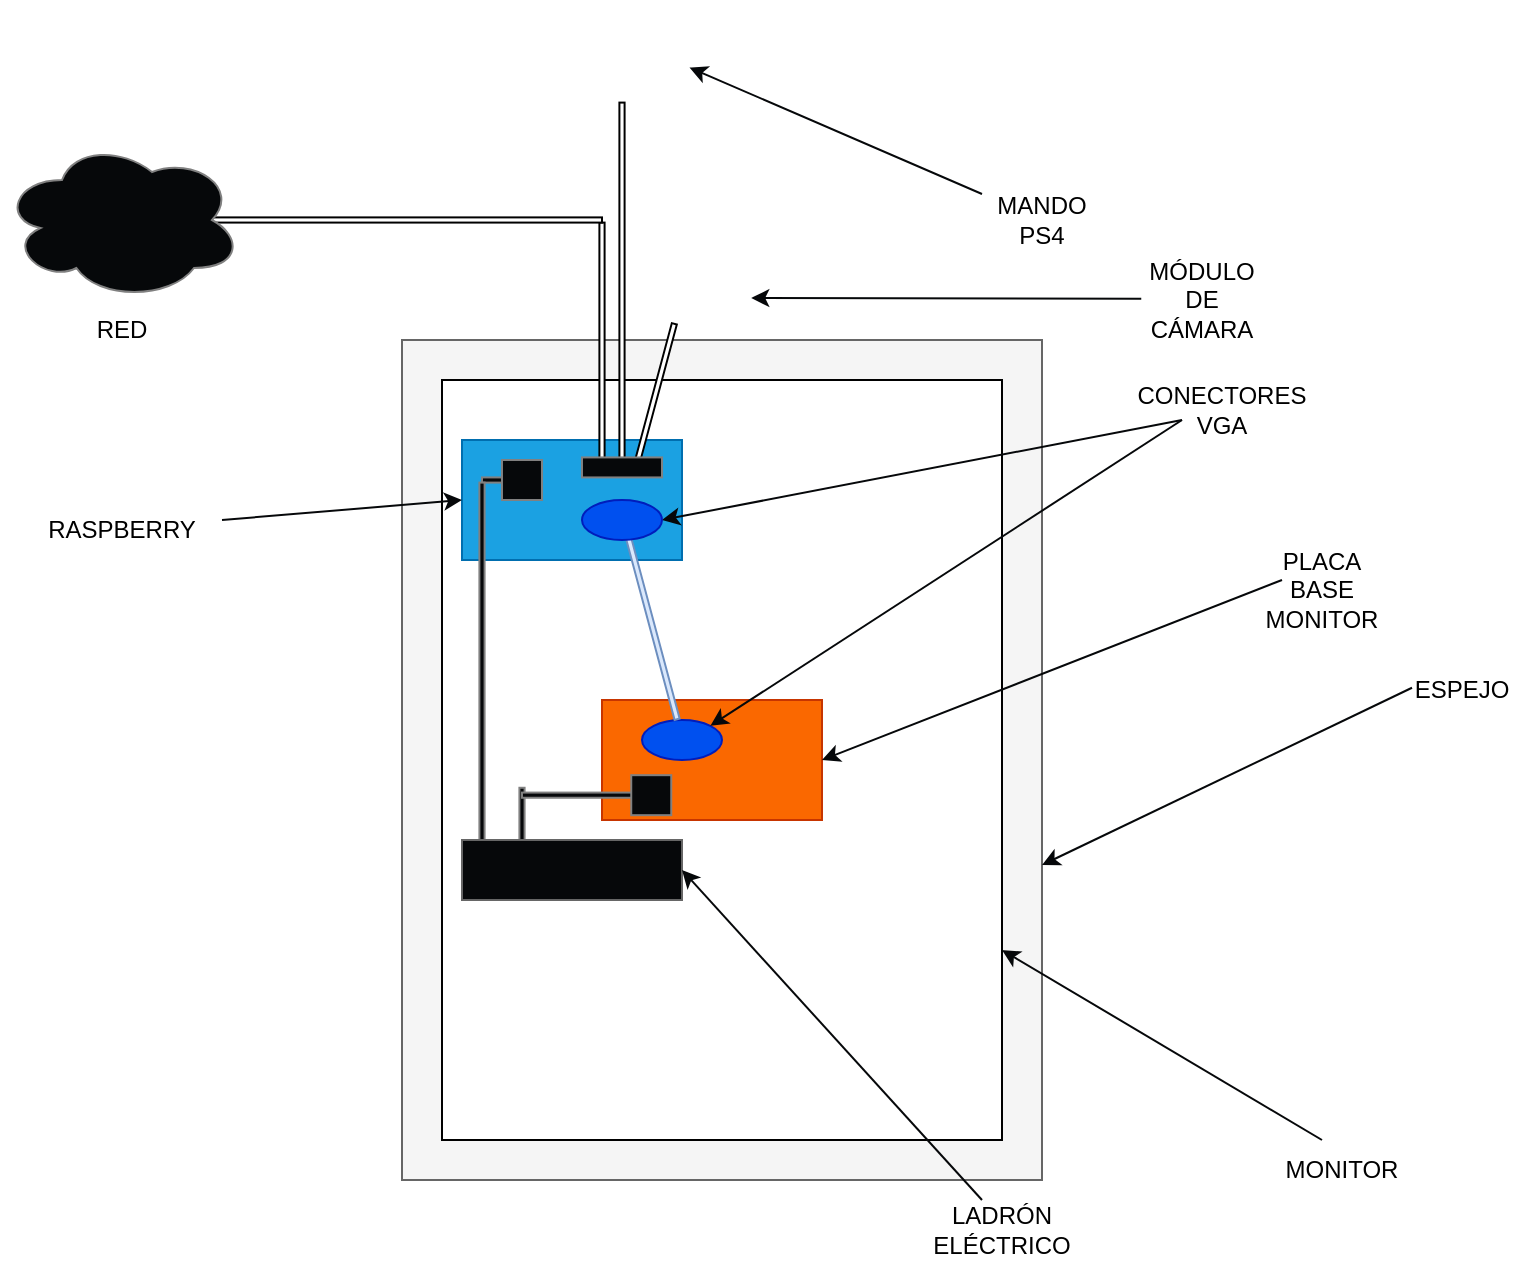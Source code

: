 <mxfile version="20.8.20" type="device"><diagram name="Página-1" id="2lTu_Dps1MKLsDB14gKv"><mxGraphModel dx="2261" dy="1908" grid="1" gridSize="10" guides="1" tooltips="1" connect="1" arrows="1" fold="1" page="1" pageScale="1" pageWidth="827" pageHeight="1169" math="0" shadow="0"><root><mxCell id="0"/><mxCell id="1" parent="0"/><mxCell id="8iAAmgfpPqX2ZYLZ8h7B-1" value="" style="rounded=0;whiteSpace=wrap;html=1;fillColor=#f5f5f5;fontColor=#333333;strokeColor=#666666;" vertex="1" parent="1"><mxGeometry x="20" y="30" width="320" height="420" as="geometry"/></mxCell><mxCell id="8iAAmgfpPqX2ZYLZ8h7B-2" value="" style="rounded=0;whiteSpace=wrap;html=1;" vertex="1" parent="1"><mxGeometry x="40" y="50" width="280" height="380" as="geometry"/></mxCell><mxCell id="8iAAmgfpPqX2ZYLZ8h7B-3" value="" style="rounded=0;whiteSpace=wrap;html=1;fillColor=#1ba1e2;strokeColor=#006EAF;fontColor=#ffffff;" vertex="1" parent="1"><mxGeometry x="50" y="80" width="110" height="60" as="geometry"/></mxCell><mxCell id="8iAAmgfpPqX2ZYLZ8h7B-4" value="" style="rounded=0;whiteSpace=wrap;html=1;fillColor=#fa6800;strokeColor=#C73500;fontColor=#000000;" vertex="1" parent="1"><mxGeometry x="120" y="210" width="110" height="60" as="geometry"/></mxCell><mxCell id="8iAAmgfpPqX2ZYLZ8h7B-6" value="" style="ellipse;whiteSpace=wrap;html=1;fillColor=#0050ef;fontColor=#ffffff;strokeColor=#001DBC;" vertex="1" parent="1"><mxGeometry x="140" y="220" width="40" height="20" as="geometry"/></mxCell><mxCell id="8iAAmgfpPqX2ZYLZ8h7B-11" value="" style="rounded=0;whiteSpace=wrap;html=1;rotation=-180;fillStyle=solid;fillColor=#06080A;strokeColor=#808080;" vertex="1" parent="1"><mxGeometry x="60" y="98.71" width="20" height="2.59" as="geometry"/></mxCell><mxCell id="8iAAmgfpPqX2ZYLZ8h7B-12" value="" style="rounded=0;whiteSpace=wrap;html=1;rotation=90;fillStyle=solid;fillColor=#06080A;strokeColor=#808080;" vertex="1" parent="1"><mxGeometry x="-30" y="190" width="180" height="2.59" as="geometry"/></mxCell><mxCell id="8iAAmgfpPqX2ZYLZ8h7B-14" value="" style="rounded=0;whiteSpace=wrap;html=1;rotation=90;fillStyle=solid;fillColor=#06080A;strokeColor=#808080;" vertex="1" parent="1"><mxGeometry x="65" y="267.59" width="30" height="2.59" as="geometry"/></mxCell><mxCell id="8iAAmgfpPqX2ZYLZ8h7B-13" value="" style="rounded=0;whiteSpace=wrap;html=1;fillStyle=solid;fillColor=#06080A;strokeColor=#666666;" vertex="1" parent="1"><mxGeometry x="50" y="280" width="110" height="30" as="geometry"/></mxCell><mxCell id="8iAAmgfpPqX2ZYLZ8h7B-10" value="" style="rounded=0;whiteSpace=wrap;html=1;fillStyle=solid;fillColor=#06080A;strokeColor=#808080;" vertex="1" parent="1"><mxGeometry x="70" y="90" width="20" height="20" as="geometry"/></mxCell><mxCell id="8iAAmgfpPqX2ZYLZ8h7B-16" value="" style="rounded=0;whiteSpace=wrap;html=1;rotation=-180;fillStyle=solid;fillColor=#06080A;strokeColor=#808080;" vertex="1" parent="1"><mxGeometry x="80" y="256.29" width="60" height="2.59" as="geometry"/></mxCell><mxCell id="8iAAmgfpPqX2ZYLZ8h7B-15" value="" style="rounded=0;whiteSpace=wrap;html=1;fillStyle=solid;fillColor=#06080A;strokeColor=#808080;" vertex="1" parent="1"><mxGeometry x="134.62" y="247.59" width="20" height="20" as="geometry"/></mxCell><mxCell id="8iAAmgfpPqX2ZYLZ8h7B-17" value="" style="endArrow=classic;html=1;rounded=0;strokeColor=#06080A;entryX=1;entryY=0.5;entryDx=0;entryDy=0;" edge="1" parent="1" target="8iAAmgfpPqX2ZYLZ8h7B-4"><mxGeometry width="50" height="50" relative="1" as="geometry"><mxPoint x="460" y="150" as="sourcePoint"/><mxPoint x="550" y="120" as="targetPoint"/></mxGeometry></mxCell><mxCell id="8iAAmgfpPqX2ZYLZ8h7B-19" value="" style="endArrow=classic;html=1;rounded=0;strokeColor=#06080A;entryX=1;entryY=0;entryDx=0;entryDy=0;" edge="1" parent="1" target="8iAAmgfpPqX2ZYLZ8h7B-6"><mxGeometry width="50" height="50" relative="1" as="geometry"><mxPoint x="410" y="70" as="sourcePoint"/><mxPoint x="280" y="155" as="targetPoint"/></mxGeometry></mxCell><mxCell id="8iAAmgfpPqX2ZYLZ8h7B-20" value="" style="endArrow=classic;html=1;rounded=0;strokeColor=#06080A;entryX=1;entryY=0.5;entryDx=0;entryDy=0;" edge="1" parent="1" target="8iAAmgfpPqX2ZYLZ8h7B-5"><mxGeometry width="50" height="50" relative="1" as="geometry"><mxPoint x="410" y="70" as="sourcePoint"/><mxPoint x="184" y="233" as="targetPoint"/></mxGeometry></mxCell><mxCell id="8iAAmgfpPqX2ZYLZ8h7B-21" value="" style="endArrow=classic;html=1;rounded=0;strokeColor=#06080A;entryX=1;entryY=0.5;entryDx=0;entryDy=0;" edge="1" parent="1" target="8iAAmgfpPqX2ZYLZ8h7B-13"><mxGeometry width="50" height="50" relative="1" as="geometry"><mxPoint x="310" y="460" as="sourcePoint"/><mxPoint x="440" y="280" as="targetPoint"/></mxGeometry></mxCell><mxCell id="8iAAmgfpPqX2ZYLZ8h7B-22" value="" style="endArrow=classic;html=1;rounded=0;strokeColor=#06080A;entryX=1;entryY=0.75;entryDx=0;entryDy=0;" edge="1" parent="1" target="8iAAmgfpPqX2ZYLZ8h7B-2"><mxGeometry width="50" height="50" relative="1" as="geometry"><mxPoint x="480" y="430" as="sourcePoint"/><mxPoint x="390" y="283.88" as="targetPoint"/></mxGeometry></mxCell><mxCell id="8iAAmgfpPqX2ZYLZ8h7B-23" value="" style="endArrow=classic;html=1;rounded=0;strokeColor=#06080A;entryX=1;entryY=0.625;entryDx=0;entryDy=0;entryPerimeter=0;" edge="1" parent="1" target="8iAAmgfpPqX2ZYLZ8h7B-1"><mxGeometry width="50" height="50" relative="1" as="geometry"><mxPoint x="525" y="203.88" as="sourcePoint"/><mxPoint x="360" y="280" as="targetPoint"/></mxGeometry></mxCell><mxCell id="8iAAmgfpPqX2ZYLZ8h7B-24" value="LADRÓN ELÉCTRICO" style="text;html=1;strokeColor=none;fillColor=none;align=center;verticalAlign=middle;whiteSpace=wrap;rounded=0;" vertex="1" parent="1"><mxGeometry x="290" y="460" width="60" height="30" as="geometry"/></mxCell><mxCell id="8iAAmgfpPqX2ZYLZ8h7B-25" value="MONITOR" style="text;html=1;strokeColor=none;fillColor=none;align=center;verticalAlign=middle;whiteSpace=wrap;rounded=0;" vertex="1" parent="1"><mxGeometry x="460" y="430" width="60" height="30" as="geometry"/></mxCell><mxCell id="8iAAmgfpPqX2ZYLZ8h7B-26" value="ESPEJO" style="text;html=1;strokeColor=none;fillColor=none;align=center;verticalAlign=middle;whiteSpace=wrap;rounded=0;" vertex="1" parent="1"><mxGeometry x="520" y="190" width="60" height="30" as="geometry"/></mxCell><mxCell id="8iAAmgfpPqX2ZYLZ8h7B-27" value="PLACA BASE MONITOR" style="text;html=1;strokeColor=none;fillColor=none;align=center;verticalAlign=middle;whiteSpace=wrap;rounded=0;" vertex="1" parent="1"><mxGeometry x="450" y="140" width="60" height="30" as="geometry"/></mxCell><mxCell id="8iAAmgfpPqX2ZYLZ8h7B-28" value="CONECTORES VGA" style="text;html=1;strokeColor=none;fillColor=none;align=center;verticalAlign=middle;whiteSpace=wrap;rounded=0;" vertex="1" parent="1"><mxGeometry x="400" y="50" width="60" height="30" as="geometry"/></mxCell><mxCell id="8iAAmgfpPqX2ZYLZ8h7B-31" value="" style="rounded=0;whiteSpace=wrap;html=1;rotation=90;fillStyle=solid;" vertex="1" parent="1"><mxGeometry x="40" width="180" height="2.59" as="geometry"/></mxCell><mxCell id="8iAAmgfpPqX2ZYLZ8h7B-29" value="" style="shape=image;html=1;verticalAlign=top;verticalLabelPosition=bottom;labelBackgroundColor=#ffffff;imageAspect=0;aspect=fixed;image=https://cdn0.iconfinder.com/data/icons/game-asset-1/24/controller-128.png;fillStyle=solid;strokeColor=#808080;fillColor=#06080A;rotation=-180;" vertex="1" parent="1"><mxGeometry x="96.25" y="-140" width="67.5" height="67.5" as="geometry"/></mxCell><mxCell id="8iAAmgfpPqX2ZYLZ8h7B-32" value="" style="endArrow=classic;html=1;rounded=0;strokeColor=#06080A;entryX=0;entryY=0.5;entryDx=0;entryDy=0;" edge="1" parent="1" source="8iAAmgfpPqX2ZYLZ8h7B-33" target="8iAAmgfpPqX2ZYLZ8h7B-29"><mxGeometry width="50" height="50" relative="1" as="geometry"><mxPoint x="340" y="-30" as="sourcePoint"/><mxPoint x="440" y="160" as="targetPoint"/></mxGeometry></mxCell><mxCell id="8iAAmgfpPqX2ZYLZ8h7B-33" value="MANDO PS4" style="text;html=1;strokeColor=none;fillColor=none;align=center;verticalAlign=middle;whiteSpace=wrap;rounded=0;" vertex="1" parent="1"><mxGeometry x="310" y="-45" width="60" height="30" as="geometry"/></mxCell><mxCell id="8iAAmgfpPqX2ZYLZ8h7B-9" value="" style="rounded=0;whiteSpace=wrap;html=1;rotation=75;fillStyle=solid;fillColor=#dae8fc;strokeColor=#6c8ebf;" vertex="1" parent="1"><mxGeometry x="94.62" y="170.03" width="100" height="2.59" as="geometry"/></mxCell><mxCell id="8iAAmgfpPqX2ZYLZ8h7B-5" value="" style="ellipse;whiteSpace=wrap;html=1;fillColor=#0050ef;fontColor=#ffffff;strokeColor=#001DBC;" vertex="1" parent="1"><mxGeometry x="110" y="110" width="40" height="20" as="geometry"/></mxCell><mxCell id="8iAAmgfpPqX2ZYLZ8h7B-36" value="" style="endArrow=classic;html=1;rounded=0;strokeColor=#06080A;entryX=0;entryY=0.5;entryDx=0;entryDy=0;" edge="1" parent="1" target="8iAAmgfpPqX2ZYLZ8h7B-3"><mxGeometry width="50" height="50" relative="1" as="geometry"><mxPoint x="-70" y="120" as="sourcePoint"/><mxPoint x="440" y="150" as="targetPoint"/></mxGeometry></mxCell><mxCell id="8iAAmgfpPqX2ZYLZ8h7B-37" value="RASPBERRY" style="text;html=1;strokeColor=none;fillColor=none;align=center;verticalAlign=middle;whiteSpace=wrap;rounded=0;" vertex="1" parent="1"><mxGeometry x="-150" y="110" width="60" height="30" as="geometry"/></mxCell><mxCell id="8iAAmgfpPqX2ZYLZ8h7B-38" value="" style="rounded=0;whiteSpace=wrap;html=1;rotation=90;fillStyle=solid;" vertex="1" parent="1"><mxGeometry x="60" y="30" width="120" height="2.59" as="geometry"/></mxCell><mxCell id="8iAAmgfpPqX2ZYLZ8h7B-39" value="" style="rounded=0;whiteSpace=wrap;html=1;rotation=-180;fillStyle=solid;" vertex="1" parent="1"><mxGeometry x="-80" y="-31.3" width="200" height="2.59" as="geometry"/></mxCell><mxCell id="8iAAmgfpPqX2ZYLZ8h7B-40" value="" style="ellipse;shape=cloud;whiteSpace=wrap;html=1;fillStyle=solid;strokeColor=#808080;fillColor=#06080A;" vertex="1" parent="1"><mxGeometry x="-180" y="-70" width="120" height="80" as="geometry"/></mxCell><mxCell id="8iAAmgfpPqX2ZYLZ8h7B-41" value="RED" style="text;html=1;strokeColor=none;fillColor=none;align=center;verticalAlign=middle;whiteSpace=wrap;rounded=0;" vertex="1" parent="1"><mxGeometry x="-150" y="10" width="60" height="30" as="geometry"/></mxCell><mxCell id="8iAAmgfpPqX2ZYLZ8h7B-43" value="" style="rounded=0;whiteSpace=wrap;html=1;rotation=105;fillStyle=solid;" vertex="1" parent="1"><mxGeometry x="109.2" y="56.64" width="74.62" height="2.59" as="geometry"/></mxCell><mxCell id="8iAAmgfpPqX2ZYLZ8h7B-42" value="" style="shape=image;html=1;verticalAlign=top;verticalLabelPosition=bottom;labelBackgroundColor=#ffffff;imageAspect=0;aspect=fixed;image=https://cdn1.iconfinder.com/data/icons/web-and-mobile-in-square/100/WebInSquare_1.5EXTENDED-24-128.png;fillStyle=solid;strokeColor=#808080;fillColor=#06080A;" vertex="1" parent="1"><mxGeometry x="155" y="-10.0" width="40" height="40" as="geometry"/></mxCell><mxCell id="8iAAmgfpPqX2ZYLZ8h7B-30" value="" style="rounded=0;whiteSpace=wrap;html=1;fillStyle=solid;fillColor=#06080A;strokeColor=#808080;" vertex="1" parent="1"><mxGeometry x="110" y="88.71" width="40" height="10" as="geometry"/></mxCell><mxCell id="8iAAmgfpPqX2ZYLZ8h7B-44" value="" style="endArrow=classic;html=1;rounded=0;strokeColor=#06080A;entryX=0;entryY=0.5;entryDx=0;entryDy=0;" edge="1" parent="1"><mxGeometry width="50" height="50" relative="1" as="geometry"><mxPoint x="389.62" y="9.41" as="sourcePoint"/><mxPoint x="194.62" y="9.0" as="targetPoint"/></mxGeometry></mxCell><mxCell id="8iAAmgfpPqX2ZYLZ8h7B-45" value="MÓDULO DE CÁMARA" style="text;html=1;strokeColor=none;fillColor=none;align=center;verticalAlign=middle;whiteSpace=wrap;rounded=0;" vertex="1" parent="1"><mxGeometry x="390" y="-5" width="60" height="30" as="geometry"/></mxCell></root></mxGraphModel></diagram></mxfile>